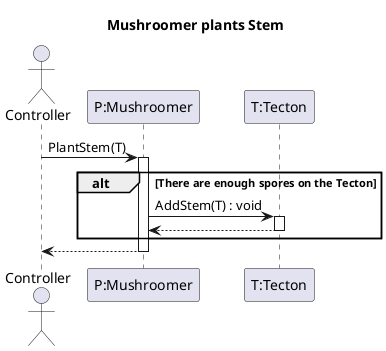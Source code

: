 @startuml plantStem

title Mushroomer plants Stem

actor Controller
participant "P:Mushroomer" as P

participant "T:Tecton" as T

Controller -> P : PlantStem(T)
activate P
alt There are enough spores on the Tecton
P -> T: AddStem(T) : void
activate T
T-->P
deactivate T
end
P --> Controller
deactivate P

@enduml